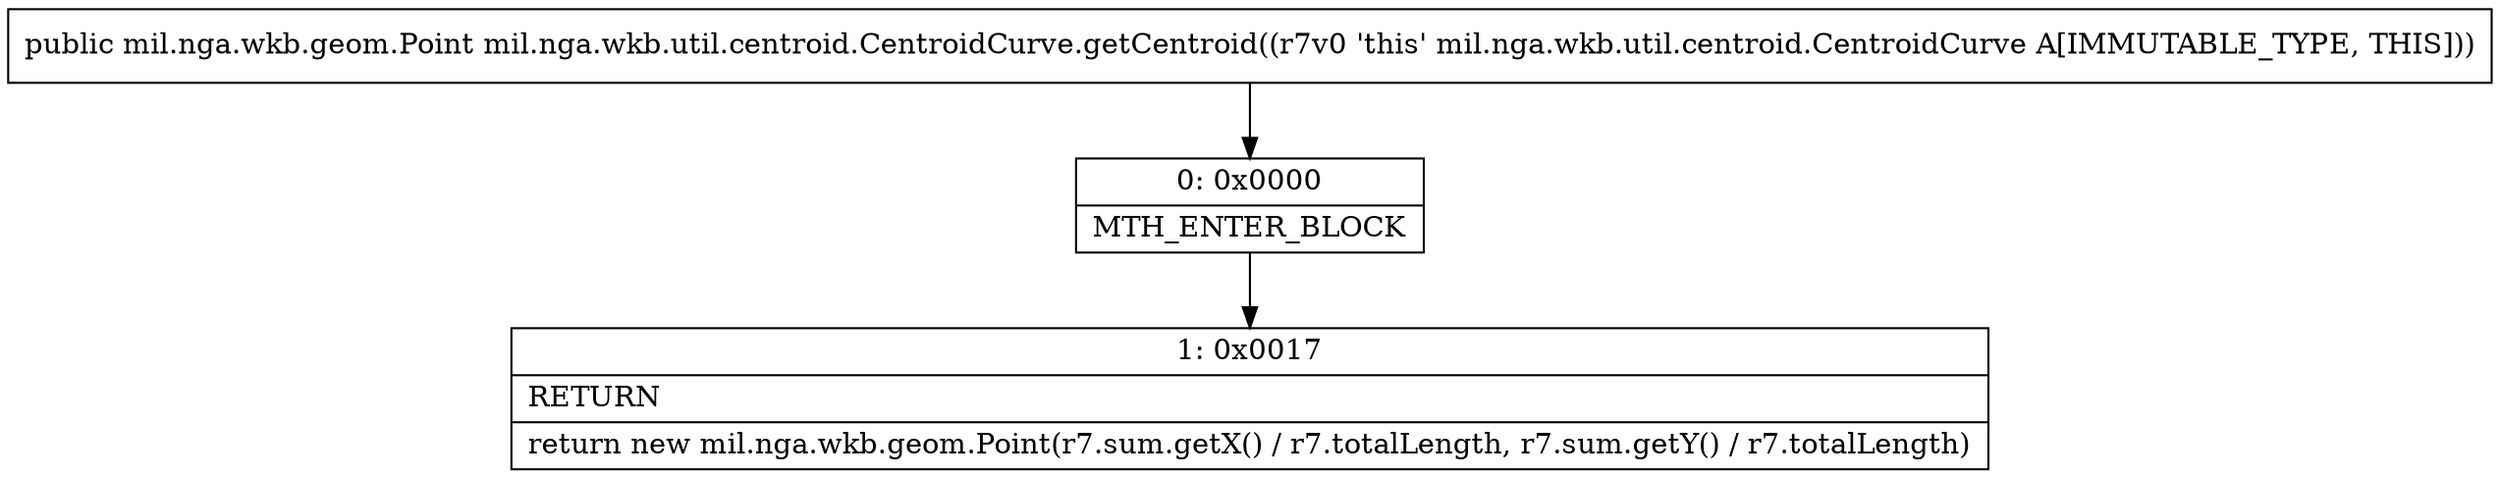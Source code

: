 digraph "CFG formil.nga.wkb.util.centroid.CentroidCurve.getCentroid()Lmil\/nga\/wkb\/geom\/Point;" {
Node_0 [shape=record,label="{0\:\ 0x0000|MTH_ENTER_BLOCK\l}"];
Node_1 [shape=record,label="{1\:\ 0x0017|RETURN\l|return new mil.nga.wkb.geom.Point(r7.sum.getX() \/ r7.totalLength, r7.sum.getY() \/ r7.totalLength)\l}"];
MethodNode[shape=record,label="{public mil.nga.wkb.geom.Point mil.nga.wkb.util.centroid.CentroidCurve.getCentroid((r7v0 'this' mil.nga.wkb.util.centroid.CentroidCurve A[IMMUTABLE_TYPE, THIS])) }"];
MethodNode -> Node_0;
Node_0 -> Node_1;
}

